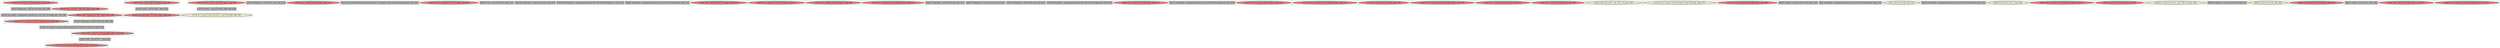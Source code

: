 
digraph G {



node7635->node7639 [style=dotted,color=forestgreen,label="T",fontcolor=forestgreen ]
node7632->node7634 [style=dotted,color=forestgreen,label="T",fontcolor=forestgreen ]
node7618->node7625 [style=dotted,color=forestgreen,label="T",fontcolor=forestgreen ]
node7639->node7600 [style=dotted,color=forestgreen,label="T",fontcolor=forestgreen ]
node7599->node7598 [style=dotted,color=forestgreen,label="T",fontcolor=forestgreen ]
node7622->node7600 [style=dotted,color=forestgreen,label="T",fontcolor=forestgreen ]
node7637->node7599 [style=dotted,color=forestgreen,label="T",fontcolor=forestgreen ]
node7625->node7624 [style=dotted,color=forestgreen,label="T",fontcolor=forestgreen ]
node7602->node7608 [style=dotted,color=forestgreen,label="T",fontcolor=forestgreen ]
node7598->node7597 [style=dotted,color=forestgreen,label="T",fontcolor=forestgreen ]
node7597->node7602 [style=dotted,color=forestgreen,label="T",fontcolor=forestgreen ]
node7598->node7608 [style=dotted,color=forestgreen,label="T",fontcolor=forestgreen ]
node7600->node7633 [style=dotted,color=forestgreen,label="T",fontcolor=forestgreen ]
node7633->node7598 [style=dotted,color=forestgreen,label="T",fontcolor=forestgreen ]
node7623->node7632 [style=dotted,color=forestgreen,label="T",fontcolor=forestgreen ]


subgraph cluster55 {


node7637 [penwidth=3.0,fontsize=20,fillcolor=lightcoral,label="[50/51]  %56 = load i32, i32* %j70, align 4, !dbg !1490",shape=ellipse,style=filled ]



}

subgraph cluster53 {


node7635 [penwidth=3.0,fontsize=20,fillcolor=lightcoral,label="[52/53]  %54 = load i32, i32* %i66, align 4, !dbg !1489",shape=ellipse,style=filled ]



}

subgraph cluster51 {


node7633 [penwidth=3.0,fontsize=20,fillcolor=lightcoral,label="[42/43]  %55 = load i32*, i32** %arrayidx93, align 8, !dbg !1488",shape=ellipse,style=filled ]



}

subgraph cluster50 {


node7632 [penwidth=3.0,fontsize=20,fillcolor=grey,label="[54/57]  %inc97 = add i32 %58, 1, !dbg !1493",shape=rectangle,style=filled ]



}

subgraph cluster49 {


node7631 [penwidth=3.0,fontsize=20,fillcolor=grey,label="[58/59]  %idxprom87 = zext i32 %51 to i64, !dbg !1479",shape=rectangle,style=filled ]



}

subgraph cluster45 {


node7627 [penwidth=3.0,fontsize=20,fillcolor=lightcoral,label="[68/69]  %41 = load i32, i32* %k, align 4, !dbg !1474",shape=ellipse,style=filled ]



}

subgraph cluster41 {


node7623 [penwidth=3.0,fontsize=20,fillcolor=lightcoral,label="[74/75]  %58 = load i32, i32* %j70, align 4, !dbg !1493",shape=ellipse,style=filled ]



}

subgraph cluster39 {


node7621 [penwidth=3.0,fontsize=20,fillcolor=grey,label="[78/79]  call void @llvm.dbg.declare(metadata i32* %k, metadata !1619, metadata !DIExpression()), !dbg !1622",shape=rectangle,style=filled ]



}

subgraph cluster38 {


node7620 [penwidth=3.0,fontsize=20,fillcolor=lightcoral,label="[106/107]  %38 = load i32**, i32*** %a, align 8, !dbg !1471",shape=ellipse,style=filled ]



}

subgraph cluster46 {


node7628 [penwidth=3.0,fontsize=20,fillcolor=grey,label="[66/67]  %mul = mul i32 %42, %47, !dbg !1478",shape=rectangle,style=filled ]



}

subgraph cluster37 {


node7619 [penwidth=3.0,fontsize=20,fillcolor=grey,label="[102/103]  %idxprom81 = zext i32 %44 to i64, !dbg !1475",shape=rectangle,style=filled ]



}

subgraph cluster36 {


node7618 [penwidth=3.0,fontsize=20,fillcolor=lightcoral,label="[104/105]  %36 = load i32, i32* %j70, align 4, !dbg !1458",shape=ellipse,style=filled ]



}

subgraph cluster15 {


node7597 [penwidth=3.0,fontsize=20,fillcolor=lightcoral,label="[34/37]  %57 = load i32, i32* %arrayidx95, align 4, !dbg !1491",shape=ellipse,style=filled ]



}

subgraph cluster40 {


node7622 [penwidth=3.0,fontsize=20,fillcolor=lightcoral,label="[76/77]  %53 = load i32**, i32*** %c, align 8, !dbg !1488",shape=ellipse,style=filled ]



}

subgraph cluster35 {


node7617 [penwidth=3.0,fontsize=20,fillcolor=grey,label="[108/109]  %arrayidx78 = getelementptr inbounds i32*, i32** %38, i64 %idxprom77, !dbg !1471",shape=rectangle,style=filled ]



}

subgraph cluster54 {


node7636 [penwidth=3.0,fontsize=20,fillcolor=grey,label="[48/49]  %arrayidx84 = getelementptr inbounds i32, i32* %45, i64 %idxprom83, !dbg !1475",shape=rectangle,style=filled ]



}

subgraph cluster42 {


node7624 [penwidth=3.0,fontsize=20,fillcolor=lemonchiffon,label="[71/72]  br i1 %cmp72, label %for.body73, label %for.end98, !dbg !1461",shape=ellipse,style=filled ]



}

subgraph cluster11 {


node7593 [penwidth=3.0,fontsize=20,fillcolor=lightcoral,label="[22/23]  %48 = load i32**, i32*** %c, align 8, !dbg !1479",shape=ellipse,style=filled ]



}

subgraph cluster43 {


node7625 [penwidth=3.0,fontsize=20,fillcolor=grey,label="[70/73]  %cmp72 = icmp ult i32 %36, 3000, !dbg !1460",shape=rectangle,style=filled ]



}

subgraph cluster19 {


node7601 [penwidth=3.0,fontsize=20,fillcolor=lightcoral,label="[88/89]  %43 = load i32**, i32*** %b, align 8, !dbg !1475",shape=ellipse,style=filled ]



}

subgraph cluster9 {


node7591 [penwidth=3.0,fontsize=20,fillcolor=lightcoral,label="[18/19]  %49 = load i32, i32* %i66, align 4, !dbg !1480",shape=ellipse,style=filled ]



}

subgraph cluster52 {


node7634 [penwidth=3.0,fontsize=20,fillcolor=lightcoral,label="[55/56]  store i32 %inc97, i32* %j70, align 4, !dbg !1493",shape=ellipse,style=filled ]



}

subgraph cluster8 {


node7590 [penwidth=3.0,fontsize=20,fillcolor=lightcoral,label="[16/17]  %47 = load i32, i32* %arrayidx84, align 4, !dbg !1475",shape=ellipse,style=filled ]



}

subgraph cluster10 {


node7592 [penwidth=3.0,fontsize=20,fillcolor=grey,label="[20/21]  %idxprom83 = zext i32 %46 to i64, !dbg !1475",shape=rectangle,style=filled ]



}

subgraph cluster23 {


node7605 [penwidth=3.0,fontsize=20,fillcolor=grey,label="[84/85]  %idxprom79 = zext i32 %41 to i64, !dbg !1471",shape=rectangle,style=filled ]



}

subgraph cluster7 {


node7589 [penwidth=3.0,fontsize=20,fillcolor=grey,label="[14/15]  %idxprom85 = zext i32 %49 to i64, !dbg !1479",shape=rectangle,style=filled ]



}

subgraph cluster14 {


node7596 [penwidth=3.0,fontsize=20,fillcolor=grey,label="[28/29]  %arrayidx82 = getelementptr inbounds i32*, i32** %43, i64 %idxprom81, !dbg !1475",shape=rectangle,style=filled ]



}

subgraph cluster44 {


node7626 [penwidth=3.0,fontsize=20,fillcolor=lightcoral,label="[64/65]  %39 = load i32, i32* %i66, align 4, !dbg !1473",shape=ellipse,style=filled ]



}

subgraph cluster6 {


node7588 [penwidth=3.0,fontsize=20,fillcolor=grey,label="[12/13]  %arrayidx86 = getelementptr inbounds i32*, i32** %48, i64 %idxprom85, !dbg !1479",shape=rectangle,style=filled ]



}

subgraph cluster30 {


node7612 [penwidth=3.0,fontsize=20,fillcolor=lightcoral,label="[114/115]  %44 = load i32, i32* %k, align 4, !dbg !1476",shape=ellipse,style=filled ]



}

subgraph cluster31 {


node7613 [penwidth=3.0,fontsize=20,fillcolor=lightcoral,label="[112/113]  %42 = load i32, i32* %arrayidx80, align 4, !dbg !1471",shape=ellipse,style=filled ]



}

subgraph cluster0 {


node7582 [penwidth=3.0,fontsize=20,fillcolor=lightcoral,label="[0/1]  %52 = load i32, i32* %k, align 4, !dbg !1484",shape=ellipse,style=filled ]



}

subgraph cluster13 {


node7595 [penwidth=3.0,fontsize=20,fillcolor=lightcoral,label="[26/27]  %45 = load i32*, i32** %arrayidx82, align 8, !dbg !1475",shape=ellipse,style=filled ]



}

subgraph cluster5 {


node7587 [penwidth=3.0,fontsize=20,fillcolor=lightcoral,label="[10/11]  %51 = load i32, i32* %j70, align 4, !dbg !1481",shape=ellipse,style=filled ]



}

subgraph cluster47 {


node7629 [penwidth=3.0,fontsize=20,fillcolor=lightcoral,label="[62/63]  %37 = load i32, i32* %k, align 4, !dbg !1467",shape=ellipse,style=filled ]



}

subgraph cluster1 {


node7583 [penwidth=3.0,fontsize=20,fillcolor=lemonchiffon,label="[2/3]  br label %for.cond74, !dbg !1485, !llvm.loop !1486",shape=ellipse,style=filled ]



}

subgraph cluster32 {


node7614 [penwidth=3.0,fontsize=20,fillcolor=lemonchiffon,label="[110/111]  br i1 %cmp75, label %for.body76, label %for.end91, !dbg !1470",shape=ellipse,style=filled ]



}

subgraph cluster3 {


node7585 [penwidth=3.0,fontsize=20,fillcolor=lightcoral,label="[6/7]  store i32 %mul, i32* %arrayidx88, align 4, !dbg !1482",shape=ellipse,style=filled ]



}

subgraph cluster48 {


node7630 [penwidth=3.0,fontsize=20,fillcolor=grey,label="[60/61]  %cmp75 = icmp ult i32 %37, 1000, !dbg !1469",shape=rectangle,style=filled ]



}

subgraph cluster4 {


node7586 [penwidth=3.0,fontsize=20,fillcolor=grey,label="[8/9]  %arrayidx88 = getelementptr inbounds i32, i32* %50, i64 %idxprom87, !dbg !1479",shape=rectangle,style=filled ]



}

subgraph cluster57 {


node7639 [penwidth=3.0,fontsize=20,fillcolor=grey,label="[40/45]  %idxprom92 = zext i32 %54 to i64, !dbg !1488",shape=rectangle,style=filled ]



}

subgraph cluster17 {


node7599 [penwidth=3.0,fontsize=20,fillcolor=grey,label="[30/39]  %idxprom94 = zext i32 %56 to i64, !dbg !1488",shape=rectangle,style=filled ]



}

subgraph cluster16 {


node7598 [penwidth=3.0,fontsize=20,fillcolor=grey,label="[31/38]  %arrayidx95 = getelementptr inbounds i32, i32* %55, i64 %idxprom94, !dbg !1488",shape=rectangle,style=filled ]



}

subgraph cluster2 {


node7584 [penwidth=3.0,fontsize=20,fillcolor=lemonchiffon,label="[4/5]  br label %for.inc89, !dbg !1483",shape=ellipse,style=filled ]



}

subgraph cluster34 {


node7616 [penwidth=3.0,fontsize=20,fillcolor=grey,label="[96/97]  %arrayidx80 = getelementptr inbounds i32, i32* %40, i64 %idxprom79, !dbg !1471",shape=rectangle,style=filled ]



}

subgraph cluster22 {


node7604 [penwidth=3.0,fontsize=20,fillcolor=lemonchiffon,label="[86/87]  br label %for.cond74, !dbg !1466",shape=ellipse,style=filled ]



}

subgraph cluster56 {


node7638 [penwidth=3.0,fontsize=20,fillcolor=lightcoral,label="[46/47]  %40 = load i32*, i32** %arrayidx78, align 8, !dbg !1471",shape=ellipse,style=filled ]



}

subgraph cluster25 {


node7607 [penwidth=3.0,fontsize=20,fillcolor=lightcoral,label="[80/81]  store i32 0, i32* %k, align 4, !dbg !1465",shape=ellipse,style=filled ]



}

subgraph cluster18 {


node7600 [penwidth=3.0,fontsize=20,fillcolor=grey,label="[41/44]  %arrayidx93 = getelementptr inbounds i32*, i32** %53, i64 %idxprom92, !dbg !1488",shape=rectangle,style=filled ]



}

subgraph cluster29 {


node7611 [penwidth=3.0,fontsize=20,fillcolor=lemonchiffon,label="[100/101]  br label %for.cond71, !dbg !1494, !llvm.loop !1495",shape=ellipse,style=filled ]



}

subgraph cluster20 {


node7602 [penwidth=3.0,fontsize=20,fillcolor=grey,label="[35/36]  %add = add i32 %57, 1, !dbg !1491",shape=rectangle,style=filled ]



}

subgraph cluster26 {


node7608 [penwidth=3.0,fontsize=20,fillcolor=lightcoral,label="[32/33]  store i32 %add, i32* %arrayidx95, align 4, !dbg !1491",shape=ellipse,style=filled ]



}

subgraph cluster24 {


node7606 [penwidth=3.0,fontsize=20,fillcolor=grey,label="[82/83]  %idxprom77 = zext i32 %39 to i64, !dbg !1471",shape=rectangle,style=filled ]



}

subgraph cluster28 {


node7610 [penwidth=3.0,fontsize=20,fillcolor=lemonchiffon,label="[98/99]  br label %for.inc96, !dbg !1492",shape=ellipse,style=filled ]



}

subgraph cluster27 {


node7609 [penwidth=3.0,fontsize=20,fillcolor=lightcoral,label="[92/93]  store i32 %inc90, i32* %k, align 4, !dbg !1484",shape=ellipse,style=filled ]



}

subgraph cluster21 {


node7603 [penwidth=3.0,fontsize=20,fillcolor=grey,label="[90/91]  %inc90 = add i32 %52, 1, !dbg !1484",shape=rectangle,style=filled ]



}

subgraph cluster12 {


node7594 [penwidth=3.0,fontsize=20,fillcolor=lightcoral,label="[24/25]  %46 = load i32, i32* %j70, align 4, !dbg !1477",shape=ellipse,style=filled ]



}

subgraph cluster33 {


node7615 [penwidth=3.0,fontsize=20,fillcolor=lightcoral,label="[94/95]  %50 = load i32*, i32** %arrayidx86, align 8, !dbg !1479",shape=ellipse,style=filled ]



}

}
